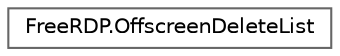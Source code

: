 digraph "Graphical Class Hierarchy"
{
 // LATEX_PDF_SIZE
  bgcolor="transparent";
  edge [fontname=Helvetica,fontsize=10,labelfontname=Helvetica,labelfontsize=10];
  node [fontname=Helvetica,fontsize=10,shape=box,height=0.2,width=0.4];
  rankdir="LR";
  Node0 [id="Node000000",label="FreeRDP.OffscreenDeleteList",height=0.2,width=0.4,color="grey40", fillcolor="white", style="filled",URL="$struct_free_r_d_p_1_1_offscreen_delete_list.html",tooltip=" "];
}
